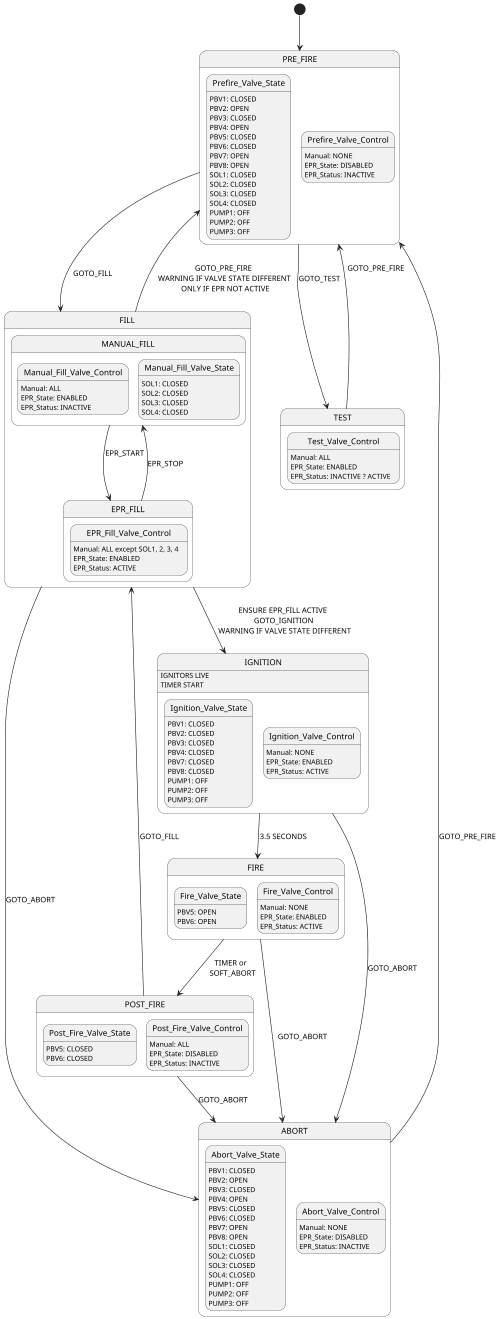 @startuml stateMachine
scale 500 width
[*] --> PRE_FIRE
PRE_FIRE --> FILL : GOTO_FILL \n
PRE_FIRE --> TEST : GOTO_TEST
FILL --> IGNITION : ENSURE EPR_FILL ACTIVE \n GOTO_IGNITION \n WARNING IF VALVE STATE DIFFERENT
FILL --> ABORT : GOTO_ABORT
FILL --> PRE_FIRE : GOTO_PRE_FIRE \n WARNING IF VALVE STATE DIFFERENT \n ONLY IF EPR NOT ACTIVE
IGNITION --> FIRE : 3.5 SECONDS
IGNITION --> ABORT : GOTO_ABORT
FIRE --> ABORT : GOTO_ABORT
FIRE --> POST_FIRE : TIMER or \n SOFT_ABORT
POST_FIRE --> FILL : GOTO_FILL
POST_FIRE --> ABORT : GOTO_ABORT
ABORT --> PRE_FIRE : GOTO_PRE_FIRE
TEST --> PRE_FIRE : GOTO_PRE_FIRE \n\n
 
state PRE_FIRE {
  state Prefire_Valve_State: PBV1: CLOSED
  state Prefire_Valve_State: PBV2: OPEN
  state Prefire_Valve_State: PBV3: CLOSED
  state Prefire_Valve_State: PBV4: OPEN
  state Prefire_Valve_State: PBV5: CLOSED
  state Prefire_Valve_State: PBV6: CLOSED
  state Prefire_Valve_State: PBV7: OPEN
  state Prefire_Valve_State: PBV8: OPEN
  state Prefire_Valve_State: SOL1: CLOSED
  state Prefire_Valve_State: SOL2: CLOSED
  state Prefire_Valve_State: SOL3: CLOSED
  state Prefire_Valve_State: SOL4: CLOSED
  state Prefire_Valve_State: PUMP1: OFF
  state Prefire_Valve_State: PUMP2: OFF
  state Prefire_Valve_State: PUMP3: OFF
 
  state Prefire_Valve_Control
  state Prefire_Valve_Control: Manual: NONE
  state Prefire_Valve_Control: EPR_State: DISABLED
  state Prefire_Valve_Control: EPR_Status: INACTIVE
}
 
state FILL {
  state MANUAL_FILL {
    state Manual_Fill_Valve_Control
    state Manual_Fill_Valve_Control: Manual: ALL
    state Manual_Fill_Valve_Control: EPR_State: ENABLED
    state Manual_Fill_Valve_Control: EPR_Status: INACTIVE

    state Manual_Fill_Valve_State: SOL1: CLOSED
    state Manual_Fill_Valve_State: SOL2: CLOSED
    state Manual_Fill_Valve_State: SOL3: CLOSED
    state Manual_Fill_Valve_State: SOL4: CLOSED
  }
 
  MANUAL_FILL ---> EPR_FILL : EPR_START \n\n
 
  state EPR_FILL {
    state EPR_Fill_Valve_Control
    state EPR_Fill_Valve_Control: Manual: ALL except SOL1, 2, 3, 4
    state EPR_Fill_Valve_Control: EPR_State: ENABLED
    state EPR_Fill_Valve_Control: EPR_Status: ACTIVE
  }
 
  EPR_FILL ---> MANUAL_FILL : EPR_STOP
}
 
state IGNITION {
  IGNITION : IGNITORS LIVE
  IGNITION : TIMER START

  state Ignition_Valve_State: PBV1: CLOSED
  state Ignition_Valve_State: PBV2: CLOSED
  state Ignition_Valve_State: PBV3: CLOSED
  state Ignition_Valve_State: PBV4: CLOSED
  state Ignition_Valve_State: PBV7: CLOSED
  state Ignition_Valve_State: PBV8: CLOSED
  state Ignition_Valve_State: PUMP1: OFF
  state Ignition_Valve_State: PUMP2: OFF
  state Ignition_Valve_State: PUMP3: OFF

  state Ignition_Valve_Control
  state Ignition_Valve_Control: Manual: NONE
  state Ignition_Valve_Control: EPR_State: ENABLED
  state Ignition_Valve_Control: EPR_Status: ACTIVE
}
 
state FIRE {
  state Fire_Valve_State: PBV5: OPEN
  state Fire_Valve_State: PBV6: OPEN

  state Fire_Valve_Control
  state Fire_Valve_Control: Manual: NONE
  state Fire_Valve_Control: EPR_State: ENABLED
  state Fire_Valve_Control: EPR_Status: ACTIVE
}

state POST_FIRE {
  state Post_Fire_Valve_State: PBV5: CLOSED
  state Post_Fire_Valve_State: PBV6: CLOSED

  state Post_Fire_Valve_Control
  state Post_Fire_Valve_Control: Manual: ALL
  state Post_Fire_Valve_Control: EPR_State: DISABLED
  state Post_Fire_Valve_Control: EPR_Status: INACTIVE
} 
 
state ABORT {
  state Abort_Valve_State: PBV1: CLOSED
  state Abort_Valve_State: PBV2: OPEN
  state Abort_Valve_State: PBV3: CLOSED
  state Abort_Valve_State: PBV4: OPEN
  state Abort_Valve_State: PBV5: CLOSED
  state Abort_Valve_State: PBV6: CLOSED
  state Abort_Valve_State: PBV7: OPEN
  state Abort_Valve_State: PBV8: OPEN
  state Abort_Valve_State: SOL1: CLOSED
  state Abort_Valve_State: SOL2: CLOSED
  state Abort_Valve_State: SOL3: CLOSED
  state Abort_Valve_State: SOL4: CLOSED
  state Abort_Valve_State: PUMP1: OFF
  state Abort_Valve_State: PUMP2: OFF
  state Abort_Valve_State: PUMP3: OFF
 
  state Abort_Valve_Control
  state Abort_Valve_Control: Manual: NONE
  state Abort_Valve_Control: EPR_State: DISABLED
  state Abort_Valve_Control: EPR_Status: INACTIVE
}
 
state TEST {
  state Test_Valve_Control
  state Test_Valve_Control: Manual: ALL
  state Test_Valve_Control: EPR_State: ENABLED
  state Test_Valve_Control: EPR_Status: INACTIVE ? ACTIVE
}
@enduml